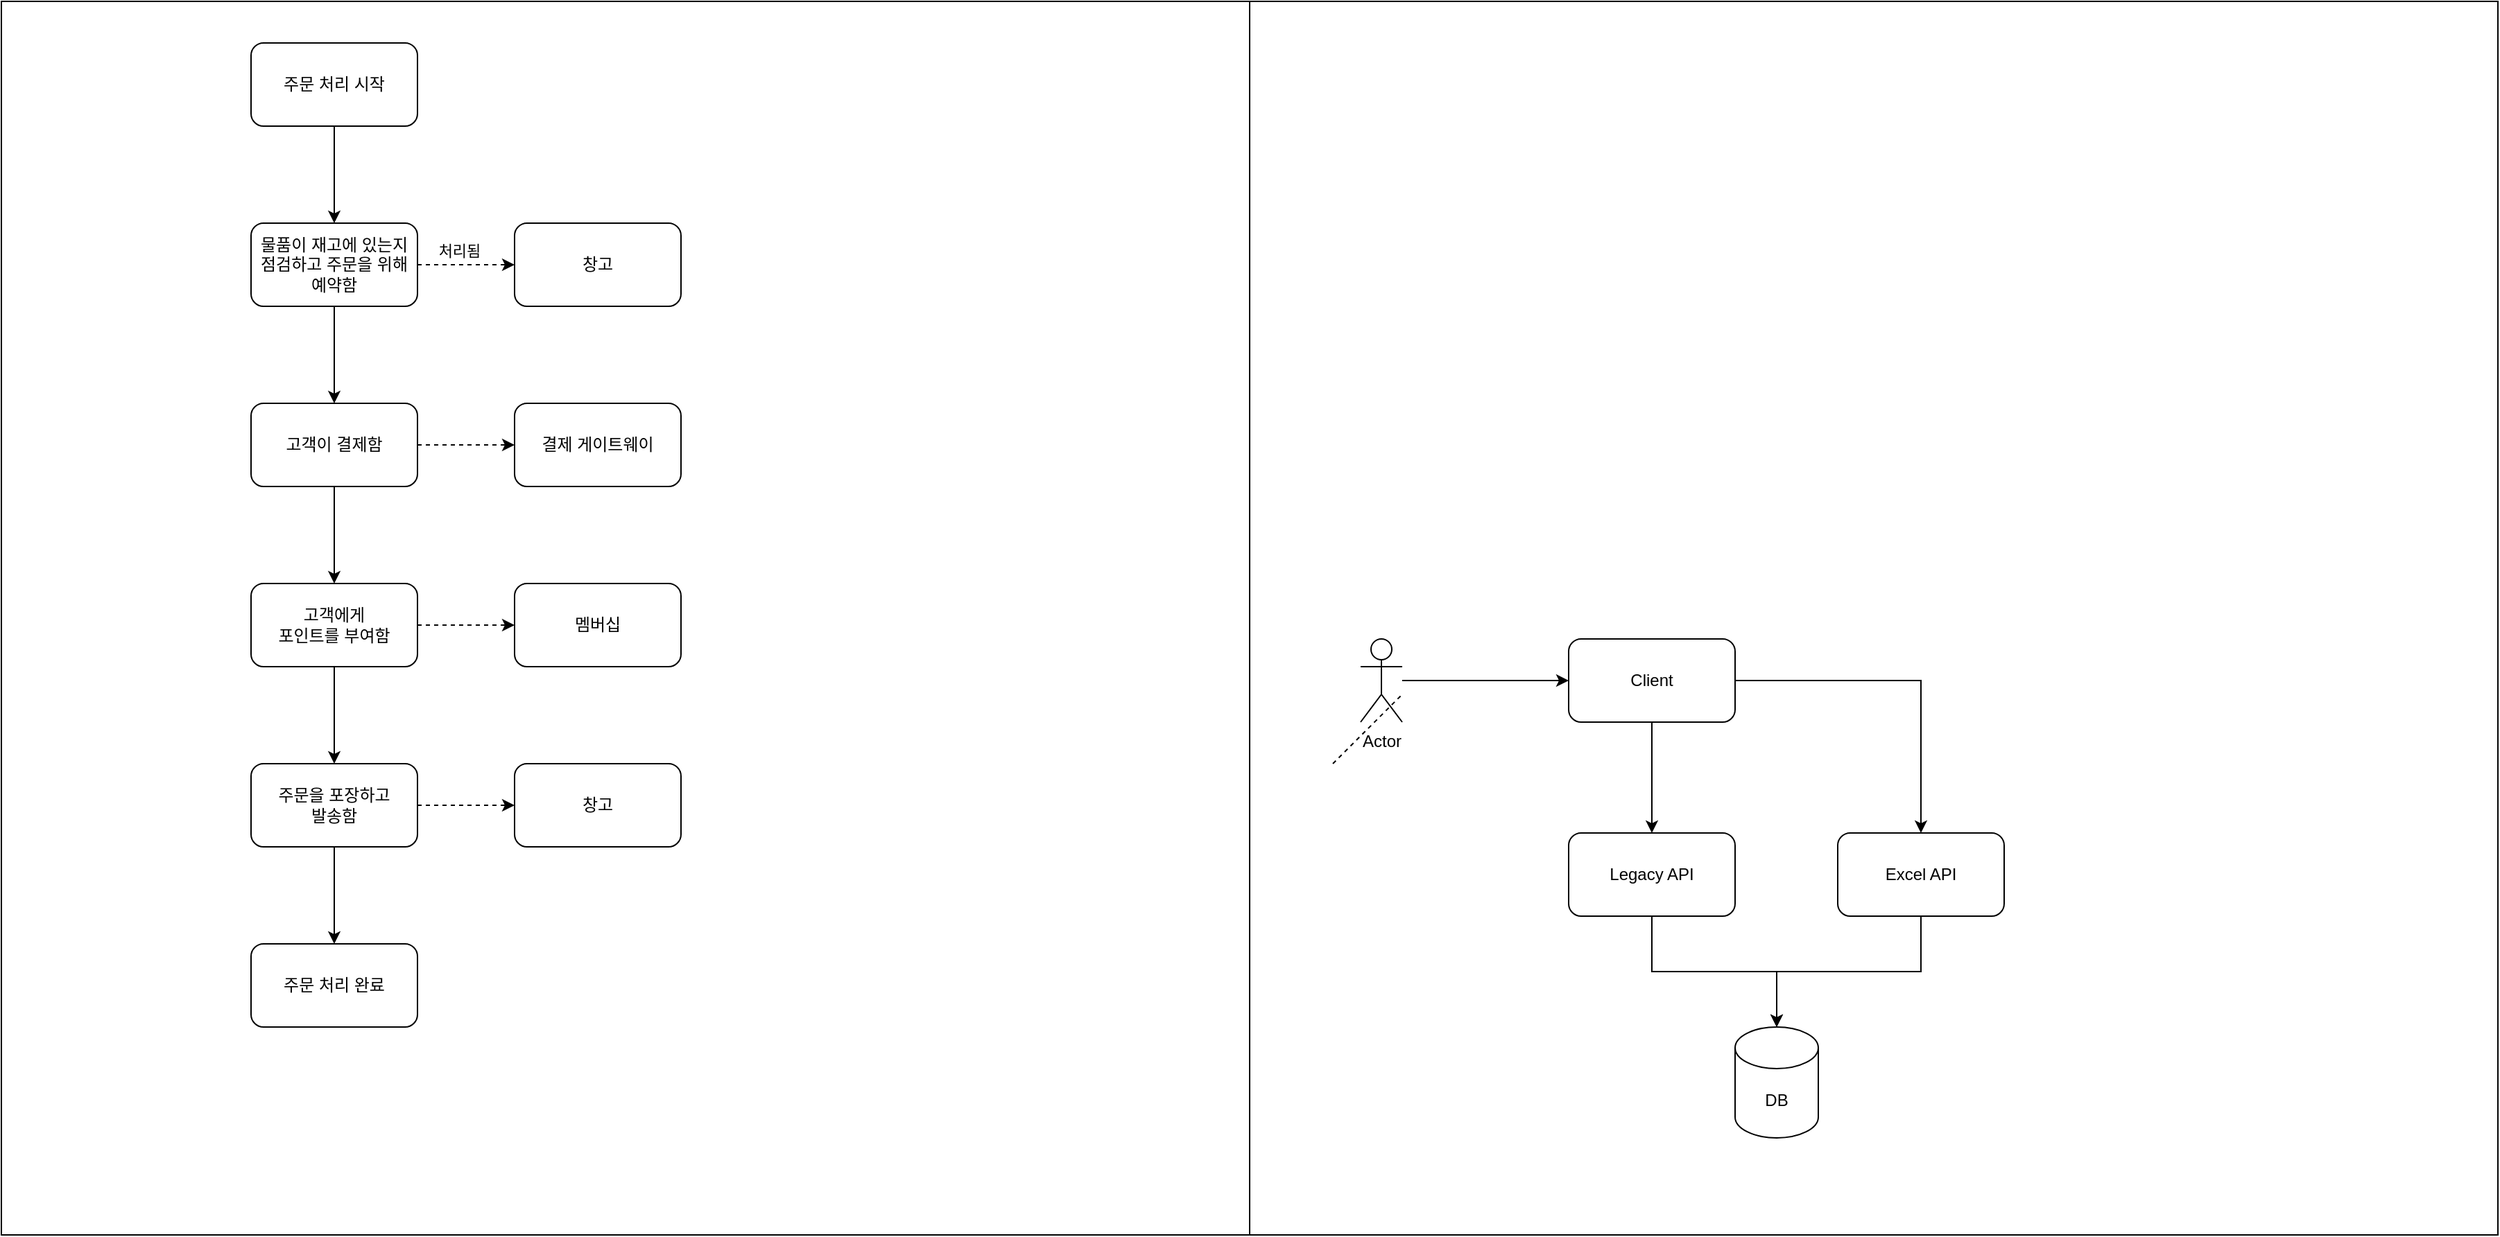 <mxfile version="28.2.8">
  <diagram name="페이지-1" id="yggVZxNo2Je6g_O1C8U1">
    <mxGraphModel dx="3720" dy="1126" grid="1" gridSize="10" guides="1" tooltips="1" connect="1" arrows="1" fold="1" page="1" pageScale="1" pageWidth="827" pageHeight="1169" math="0" shadow="0">
      <root>
        <mxCell id="0" />
        <mxCell id="1" parent="0" />
        <mxCell id="4VSWZpuP7CSBDdDZYsOe-13" value="" style="rounded=0;whiteSpace=wrap;html=1;movable=0;resizable=0;rotatable=0;deletable=0;editable=0;locked=1;connectable=0;" parent="1" vertex="1">
          <mxGeometry x="-170" width="900" height="890" as="geometry" />
        </mxCell>
        <mxCell id="4VSWZpuP7CSBDdDZYsOe-1" value="Legacy API" style="rounded=1;whiteSpace=wrap;html=1;" parent="1" vertex="1">
          <mxGeometry x="60" y="600" width="120" height="60" as="geometry" />
        </mxCell>
        <mxCell id="4VSWZpuP7CSBDdDZYsOe-2" value="DB" style="shape=cylinder3;whiteSpace=wrap;html=1;boundedLbl=1;backgroundOutline=1;size=15;" parent="1" vertex="1">
          <mxGeometry x="180" y="740" width="60" height="80" as="geometry" />
        </mxCell>
        <mxCell id="4VSWZpuP7CSBDdDZYsOe-7" style="edgeStyle=orthogonalEdgeStyle;rounded=0;orthogonalLoop=1;jettySize=auto;html=1;entryX=0.5;entryY=0;entryDx=0;entryDy=0;" parent="1" source="4VSWZpuP7CSBDdDZYsOe-3" target="4VSWZpuP7CSBDdDZYsOe-1" edge="1">
          <mxGeometry relative="1" as="geometry" />
        </mxCell>
        <mxCell id="4VSWZpuP7CSBDdDZYsOe-10" style="edgeStyle=orthogonalEdgeStyle;rounded=0;orthogonalLoop=1;jettySize=auto;html=1;entryX=0.5;entryY=0;entryDx=0;entryDy=0;" parent="1" source="4VSWZpuP7CSBDdDZYsOe-3" target="4VSWZpuP7CSBDdDZYsOe-9" edge="1">
          <mxGeometry relative="1" as="geometry" />
        </mxCell>
        <mxCell id="4VSWZpuP7CSBDdDZYsOe-3" value="Client" style="rounded=1;whiteSpace=wrap;html=1;" parent="1" vertex="1">
          <mxGeometry x="60" y="460" width="120" height="60" as="geometry" />
        </mxCell>
        <mxCell id="4VSWZpuP7CSBDdDZYsOe-6" style="edgeStyle=orthogonalEdgeStyle;rounded=0;orthogonalLoop=1;jettySize=auto;html=1;entryX=0;entryY=0.5;entryDx=0;entryDy=0;" parent="1" source="4VSWZpuP7CSBDdDZYsOe-4" target="4VSWZpuP7CSBDdDZYsOe-3" edge="1">
          <mxGeometry relative="1" as="geometry" />
        </mxCell>
        <mxCell id="4VSWZpuP7CSBDdDZYsOe-4" value="Actor" style="shape=umlActor;verticalLabelPosition=bottom;verticalAlign=top;html=1;outlineConnect=0;" parent="1" vertex="1">
          <mxGeometry x="-90" y="460" width="30" height="60" as="geometry" />
        </mxCell>
        <mxCell id="4VSWZpuP7CSBDdDZYsOe-8" style="edgeStyle=orthogonalEdgeStyle;rounded=0;orthogonalLoop=1;jettySize=auto;html=1;entryX=0.5;entryY=0;entryDx=0;entryDy=0;entryPerimeter=0;" parent="1" source="4VSWZpuP7CSBDdDZYsOe-1" target="4VSWZpuP7CSBDdDZYsOe-2" edge="1">
          <mxGeometry relative="1" as="geometry" />
        </mxCell>
        <mxCell id="4VSWZpuP7CSBDdDZYsOe-9" value="Excel API" style="rounded=1;whiteSpace=wrap;html=1;" parent="1" vertex="1">
          <mxGeometry x="254" y="600" width="120" height="60" as="geometry" />
        </mxCell>
        <mxCell id="4VSWZpuP7CSBDdDZYsOe-12" style="edgeStyle=orthogonalEdgeStyle;rounded=0;orthogonalLoop=1;jettySize=auto;html=1;entryX=0.5;entryY=0;entryDx=0;entryDy=0;entryPerimeter=0;exitX=0.5;exitY=1;exitDx=0;exitDy=0;" parent="1" source="4VSWZpuP7CSBDdDZYsOe-9" target="4VSWZpuP7CSBDdDZYsOe-2" edge="1">
          <mxGeometry relative="1" as="geometry" />
        </mxCell>
        <mxCell id="YkQwtTi_i-MINP4YnnkI-1" value="" style="rounded=0;whiteSpace=wrap;html=1;movable=0;resizable=0;rotatable=0;deletable=0;editable=0;locked=1;connectable=0;" vertex="1" parent="1">
          <mxGeometry x="-1070" width="900" height="890" as="geometry" />
        </mxCell>
        <mxCell id="YkQwtTi_i-MINP4YnnkI-9" style="edgeStyle=orthogonalEdgeStyle;rounded=0;orthogonalLoop=1;jettySize=auto;html=1;entryX=0.5;entryY=0;entryDx=0;entryDy=0;" edge="1" parent="1" source="YkQwtTi_i-MINP4YnnkI-2" target="YkQwtTi_i-MINP4YnnkI-4">
          <mxGeometry relative="1" as="geometry" />
        </mxCell>
        <mxCell id="YkQwtTi_i-MINP4YnnkI-2" value="주문 처리 시작" style="rounded=1;whiteSpace=wrap;html=1;" vertex="1" parent="1">
          <mxGeometry x="-890" y="30" width="120" height="60" as="geometry" />
        </mxCell>
        <mxCell id="YkQwtTi_i-MINP4YnnkI-11" style="edgeStyle=orthogonalEdgeStyle;rounded=0;orthogonalLoop=1;jettySize=auto;html=1;entryX=0.5;entryY=0;entryDx=0;entryDy=0;" edge="1" parent="1" source="YkQwtTi_i-MINP4YnnkI-3" target="YkQwtTi_i-MINP4YnnkI-5">
          <mxGeometry relative="1" as="geometry" />
        </mxCell>
        <mxCell id="YkQwtTi_i-MINP4YnnkI-26" value="" style="edgeStyle=orthogonalEdgeStyle;rounded=0;orthogonalLoop=1;jettySize=auto;html=1;dashed=1;" edge="1" parent="1" source="YkQwtTi_i-MINP4YnnkI-3" target="YkQwtTi_i-MINP4YnnkI-15">
          <mxGeometry relative="1" as="geometry" />
        </mxCell>
        <mxCell id="YkQwtTi_i-MINP4YnnkI-3" value="고객이 결제함" style="rounded=1;whiteSpace=wrap;html=1;" vertex="1" parent="1">
          <mxGeometry x="-890" y="290" width="120" height="60" as="geometry" />
        </mxCell>
        <mxCell id="YkQwtTi_i-MINP4YnnkI-10" style="edgeStyle=orthogonalEdgeStyle;rounded=0;orthogonalLoop=1;jettySize=auto;html=1;entryX=0.5;entryY=0;entryDx=0;entryDy=0;" edge="1" parent="1" source="YkQwtTi_i-MINP4YnnkI-4" target="YkQwtTi_i-MINP4YnnkI-3">
          <mxGeometry relative="1" as="geometry" />
        </mxCell>
        <mxCell id="YkQwtTi_i-MINP4YnnkI-24" value="" style="edgeStyle=orthogonalEdgeStyle;rounded=0;orthogonalLoop=1;jettySize=auto;html=1;dashed=1;" edge="1" parent="1" source="YkQwtTi_i-MINP4YnnkI-4" target="YkQwtTi_i-MINP4YnnkI-16">
          <mxGeometry relative="1" as="geometry" />
        </mxCell>
        <mxCell id="YkQwtTi_i-MINP4YnnkI-25" value="처리됨" style="edgeLabel;html=1;align=center;verticalAlign=middle;resizable=0;points=[];" vertex="1" connectable="0" parent="YkQwtTi_i-MINP4YnnkI-24">
          <mxGeometry x="-0.143" y="3" relative="1" as="geometry">
            <mxPoint y="-7" as="offset" />
          </mxGeometry>
        </mxCell>
        <mxCell id="YkQwtTi_i-MINP4YnnkI-4" value="물품이 재고에 있는지&lt;div&gt;점검하고 주문을 위해&lt;/div&gt;&lt;div&gt;예약함&lt;/div&gt;" style="rounded=1;whiteSpace=wrap;html=1;" vertex="1" parent="1">
          <mxGeometry x="-890" y="160" width="120" height="60" as="geometry" />
        </mxCell>
        <mxCell id="YkQwtTi_i-MINP4YnnkI-12" style="edgeStyle=orthogonalEdgeStyle;rounded=0;orthogonalLoop=1;jettySize=auto;html=1;entryX=0.5;entryY=0;entryDx=0;entryDy=0;" edge="1" parent="1" source="YkQwtTi_i-MINP4YnnkI-5" target="YkQwtTi_i-MINP4YnnkI-6">
          <mxGeometry relative="1" as="geometry" />
        </mxCell>
        <mxCell id="YkQwtTi_i-MINP4YnnkI-27" value="" style="edgeStyle=orthogonalEdgeStyle;rounded=0;orthogonalLoop=1;jettySize=auto;html=1;dashed=1;" edge="1" parent="1" source="YkQwtTi_i-MINP4YnnkI-5" target="YkQwtTi_i-MINP4YnnkI-17">
          <mxGeometry relative="1" as="geometry" />
        </mxCell>
        <mxCell id="YkQwtTi_i-MINP4YnnkI-5" value="고객에게&lt;div&gt;포인트를 부여함&lt;/div&gt;" style="rounded=1;whiteSpace=wrap;html=1;" vertex="1" parent="1">
          <mxGeometry x="-890" y="420" width="120" height="60" as="geometry" />
        </mxCell>
        <mxCell id="YkQwtTi_i-MINP4YnnkI-13" style="edgeStyle=orthogonalEdgeStyle;rounded=0;orthogonalLoop=1;jettySize=auto;html=1;" edge="1" parent="1" source="YkQwtTi_i-MINP4YnnkI-6" target="YkQwtTi_i-MINP4YnnkI-7">
          <mxGeometry relative="1" as="geometry" />
        </mxCell>
        <mxCell id="YkQwtTi_i-MINP4YnnkI-28" value="" style="edgeStyle=orthogonalEdgeStyle;rounded=0;orthogonalLoop=1;jettySize=auto;html=1;dashed=1;" edge="1" parent="1" source="YkQwtTi_i-MINP4YnnkI-6" target="YkQwtTi_i-MINP4YnnkI-18">
          <mxGeometry relative="1" as="geometry" />
        </mxCell>
        <mxCell id="YkQwtTi_i-MINP4YnnkI-6" value="주문을 포장하고&lt;div&gt;발송함&lt;/div&gt;" style="rounded=1;whiteSpace=wrap;html=1;" vertex="1" parent="1">
          <mxGeometry x="-890" y="550" width="120" height="60" as="geometry" />
        </mxCell>
        <mxCell id="YkQwtTi_i-MINP4YnnkI-7" value="주문 처리 완료" style="rounded=1;whiteSpace=wrap;html=1;" vertex="1" parent="1">
          <mxGeometry x="-890" y="680" width="120" height="60" as="geometry" />
        </mxCell>
        <mxCell id="YkQwtTi_i-MINP4YnnkI-15" value="결제 게이트웨이" style="rounded=1;whiteSpace=wrap;html=1;" vertex="1" parent="1">
          <mxGeometry x="-700" y="290" width="120" height="60" as="geometry" />
        </mxCell>
        <mxCell id="YkQwtTi_i-MINP4YnnkI-16" value="창고" style="rounded=1;whiteSpace=wrap;html=1;" vertex="1" parent="1">
          <mxGeometry x="-700" y="160" width="120" height="60" as="geometry" />
        </mxCell>
        <mxCell id="YkQwtTi_i-MINP4YnnkI-17" value="멤버십" style="rounded=1;whiteSpace=wrap;html=1;" vertex="1" parent="1">
          <mxGeometry x="-700" y="420" width="120" height="60" as="geometry" />
        </mxCell>
        <mxCell id="YkQwtTi_i-MINP4YnnkI-18" value="창고" style="rounded=1;whiteSpace=wrap;html=1;" vertex="1" parent="1">
          <mxGeometry x="-700" y="550" width="120" height="60" as="geometry" />
        </mxCell>
        <mxCell id="YkQwtTi_i-MINP4YnnkI-21" value="" style="endArrow=none;dashed=1;html=1;rounded=0;" edge="1" parent="1">
          <mxGeometry width="50" height="50" relative="1" as="geometry">
            <mxPoint x="-110" y="550" as="sourcePoint" />
            <mxPoint x="-60" y="500" as="targetPoint" />
          </mxGeometry>
        </mxCell>
      </root>
    </mxGraphModel>
  </diagram>
</mxfile>

